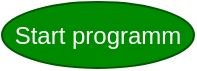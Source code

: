 <mxfile version="20.5.3" type="embed"><diagram id="z7MANHeYrMKy0P0vsewf" name="Page-1"><mxGraphModel dx="644" dy="563" grid="0" gridSize="10" guides="1" tooltips="1" connect="1" arrows="1" fold="1" page="0" pageScale="1" pageWidth="850" pageHeight="1100" math="0" shadow="0"><root><mxCell id="0"/><mxCell id="1" parent="0"/><mxCell id="31" value="Start programm" style="ellipse;whiteSpace=wrap;html=1;fillColor=#008a00;fontColor=#ffffff;strokeColor=#005700;" vertex="1" parent="1"><mxGeometry x="289" y="19" width="96" height="33" as="geometry"/></mxCell></root></mxGraphModel></diagram></mxfile>